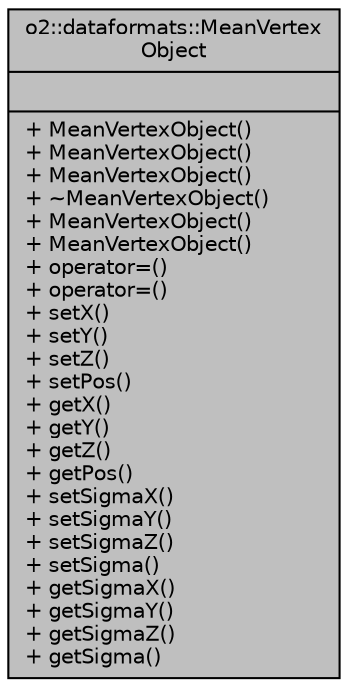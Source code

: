 digraph "o2::dataformats::MeanVertexObject"
{
 // INTERACTIVE_SVG=YES
  bgcolor="transparent";
  edge [fontname="Helvetica",fontsize="10",labelfontname="Helvetica",labelfontsize="10"];
  node [fontname="Helvetica",fontsize="10",shape=record];
  Node1 [label="{o2::dataformats::MeanVertex\lObject\n||+ MeanVertexObject()\l+ MeanVertexObject()\l+ MeanVertexObject()\l+ ~MeanVertexObject()\l+ MeanVertexObject()\l+ MeanVertexObject()\l+ operator=()\l+ operator=()\l+ setX()\l+ setY()\l+ setZ()\l+ setPos()\l+ getX()\l+ getY()\l+ getZ()\l+ getPos()\l+ setSigmaX()\l+ setSigmaY()\l+ setSigmaZ()\l+ setSigma()\l+ getSigmaX()\l+ getSigmaY()\l+ getSigmaZ()\l+ getSigma()\l}",height=0.2,width=0.4,color="black", fillcolor="grey75", style="filled", fontcolor="black"];
}
